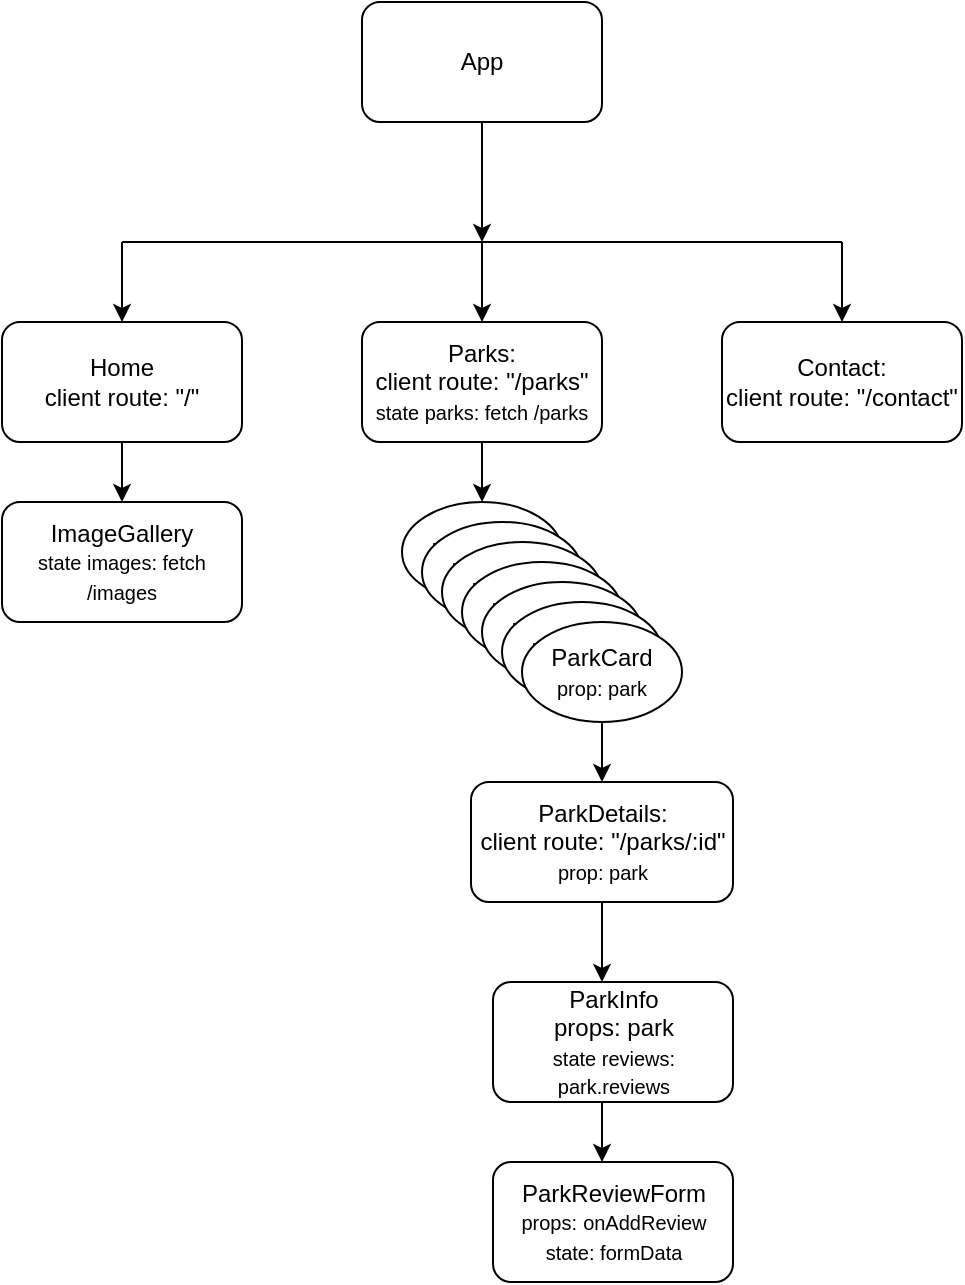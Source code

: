<mxfile>
    <diagram name="Page-1" id="hoCVPFIHtCYCNbDTjegN">
        <mxGraphModel dx="246" dy="376" grid="1" gridSize="10" guides="1" tooltips="1" connect="1" arrows="1" fold="1" page="1" pageScale="1" pageWidth="850" pageHeight="1100" math="0" shadow="0">
            <root>
                <mxCell id="0"/>
                <mxCell id="1" parent="0"/>
                <mxCell id="GsgR1pGMC72x6-u9tPVT-1" value="App" style="rounded=1;whiteSpace=wrap;html=1;" parent="1" vertex="1">
                    <mxGeometry x="360" y="40" width="120" height="60" as="geometry"/>
                </mxCell>
                <mxCell id="GsgR1pGMC72x6-u9tPVT-2" value="" style="endArrow=none;html=1;rounded=0;" parent="1" edge="1">
                    <mxGeometry width="50" height="50" relative="1" as="geometry">
                        <mxPoint x="240" y="160" as="sourcePoint"/>
                        <mxPoint x="600" y="160" as="targetPoint"/>
                    </mxGeometry>
                </mxCell>
                <mxCell id="GsgR1pGMC72x6-u9tPVT-3" value="" style="endArrow=classic;html=1;rounded=0;exitX=0.5;exitY=1;exitDx=0;exitDy=0;" parent="1" source="GsgR1pGMC72x6-u9tPVT-1" edge="1">
                    <mxGeometry width="50" height="50" relative="1" as="geometry">
                        <mxPoint x="400" y="410" as="sourcePoint"/>
                        <mxPoint x="420" y="160" as="targetPoint"/>
                    </mxGeometry>
                </mxCell>
                <mxCell id="GsgR1pGMC72x6-u9tPVT-13" value="" style="edgeStyle=orthogonalEdgeStyle;rounded=0;orthogonalLoop=1;jettySize=auto;html=1;" parent="1" source="GsgR1pGMC72x6-u9tPVT-4" target="GsgR1pGMC72x6-u9tPVT-12" edge="1">
                    <mxGeometry relative="1" as="geometry"/>
                </mxCell>
                <mxCell id="GsgR1pGMC72x6-u9tPVT-4" value="Home&lt;br&gt;client route: &quot;/&quot;" style="rounded=1;whiteSpace=wrap;html=1;" parent="1" vertex="1">
                    <mxGeometry x="180" y="200" width="120" height="60" as="geometry"/>
                </mxCell>
                <mxCell id="GsgR1pGMC72x6-u9tPVT-5" value="" style="endArrow=classic;html=1;rounded=0;entryX=0.5;entryY=0;entryDx=0;entryDy=0;" parent="1" target="GsgR1pGMC72x6-u9tPVT-4" edge="1">
                    <mxGeometry width="50" height="50" relative="1" as="geometry">
                        <mxPoint x="240" y="160" as="sourcePoint"/>
                        <mxPoint x="420" y="200" as="targetPoint"/>
                    </mxGeometry>
                </mxCell>
                <mxCell id="GsgR1pGMC72x6-u9tPVT-12" value="ImageGallery&lt;br&gt;&lt;font style=&quot;font-size: 10px;&quot;&gt;state images: fetch /images&lt;/font&gt;" style="whiteSpace=wrap;html=1;rounded=1;" parent="1" vertex="1">
                    <mxGeometry x="180" y="290" width="120" height="60" as="geometry"/>
                </mxCell>
                <mxCell id="GsgR1pGMC72x6-u9tPVT-18" value="" style="edgeStyle=orthogonalEdgeStyle;rounded=0;orthogonalLoop=1;jettySize=auto;html=1;" parent="1" source="GsgR1pGMC72x6-u9tPVT-14" edge="1">
                    <mxGeometry relative="1" as="geometry">
                        <mxPoint x="420.04" y="290" as="targetPoint"/>
                    </mxGeometry>
                </mxCell>
                <mxCell id="GsgR1pGMC72x6-u9tPVT-14" value="Parks:&lt;br&gt;client route: &quot;/parks&quot;&lt;br style=&quot;font-size: 11px;&quot;&gt;&lt;font size=&quot;1&quot;&gt;state parks: fetch /parks&lt;/font&gt;" style="rounded=1;whiteSpace=wrap;html=1;" parent="1" vertex="1">
                    <mxGeometry x="360" y="200" width="120" height="60" as="geometry"/>
                </mxCell>
                <mxCell id="GsgR1pGMC72x6-u9tPVT-15" value="Contact:&lt;br&gt;client route: &quot;/contact&quot;" style="rounded=1;whiteSpace=wrap;html=1;" parent="1" vertex="1">
                    <mxGeometry x="540" y="200" width="120" height="60" as="geometry"/>
                </mxCell>
                <mxCell id="GsgR1pGMC72x6-u9tPVT-16" value="" style="endArrow=classic;html=1;rounded=0;entryX=0.5;entryY=0;entryDx=0;entryDy=0;" parent="1" target="GsgR1pGMC72x6-u9tPVT-14" edge="1">
                    <mxGeometry width="50" height="50" relative="1" as="geometry">
                        <mxPoint x="420" y="160" as="sourcePoint"/>
                        <mxPoint x="430" y="170" as="targetPoint"/>
                    </mxGeometry>
                </mxCell>
                <mxCell id="GsgR1pGMC72x6-u9tPVT-19" value="ParkCard" style="ellipse;whiteSpace=wrap;html=1;" parent="1" vertex="1">
                    <mxGeometry x="380" y="290" width="80" height="50" as="geometry"/>
                </mxCell>
                <mxCell id="GsgR1pGMC72x6-u9tPVT-20" value="ParkCard" style="ellipse;whiteSpace=wrap;html=1;" parent="1" vertex="1">
                    <mxGeometry x="390" y="300" width="80" height="50" as="geometry"/>
                </mxCell>
                <mxCell id="GsgR1pGMC72x6-u9tPVT-21" value="ParkCard" style="ellipse;whiteSpace=wrap;html=1;" parent="1" vertex="1">
                    <mxGeometry x="400" y="310" width="80" height="50" as="geometry"/>
                </mxCell>
                <mxCell id="GsgR1pGMC72x6-u9tPVT-22" value="ParkCard" style="ellipse;whiteSpace=wrap;html=1;" parent="1" vertex="1">
                    <mxGeometry x="410" y="320" width="80" height="50" as="geometry"/>
                </mxCell>
                <mxCell id="GsgR1pGMC72x6-u9tPVT-23" value="ParkCard" style="ellipse;whiteSpace=wrap;html=1;" parent="1" vertex="1">
                    <mxGeometry x="420" y="330" width="80" height="50" as="geometry"/>
                </mxCell>
                <mxCell id="GsgR1pGMC72x6-u9tPVT-24" value="ParkCard" style="ellipse;whiteSpace=wrap;html=1;" parent="1" vertex="1">
                    <mxGeometry x="430" y="340" width="80" height="50" as="geometry"/>
                </mxCell>
                <mxCell id="GsgR1pGMC72x6-u9tPVT-25" value="ParkCard&lt;br style=&quot;font-size: 11px;&quot;&gt;&lt;font size=&quot;1&quot;&gt;prop: park&lt;/font&gt;" style="ellipse;whiteSpace=wrap;html=1;" parent="1" vertex="1">
                    <mxGeometry x="440" y="350" width="80" height="50" as="geometry"/>
                </mxCell>
                <mxCell id="GsgR1pGMC72x6-u9tPVT-26" value="" style="endArrow=classic;html=1;rounded=0;entryX=0.5;entryY=0;entryDx=0;entryDy=0;" parent="1" target="GsgR1pGMC72x6-u9tPVT-15" edge="1">
                    <mxGeometry width="50" height="50" relative="1" as="geometry">
                        <mxPoint x="600" y="160" as="sourcePoint"/>
                        <mxPoint x="430" y="170" as="targetPoint"/>
                    </mxGeometry>
                </mxCell>
                <mxCell id="GsgR1pGMC72x6-u9tPVT-27" value="" style="endArrow=classic;html=1;rounded=0;exitX=0.5;exitY=1;exitDx=0;exitDy=0;" parent="1" source="GsgR1pGMC72x6-u9tPVT-25" edge="1">
                    <mxGeometry width="50" height="50" relative="1" as="geometry">
                        <mxPoint x="380" y="220" as="sourcePoint"/>
                        <mxPoint x="480" y="430" as="targetPoint"/>
                    </mxGeometry>
                </mxCell>
                <mxCell id="GsgR1pGMC72x6-u9tPVT-47" value="" style="edgeStyle=orthogonalEdgeStyle;rounded=0;orthogonalLoop=1;jettySize=auto;html=1;" parent="1" source="GsgR1pGMC72x6-u9tPVT-29" target="GsgR1pGMC72x6-u9tPVT-46" edge="1">
                    <mxGeometry relative="1" as="geometry">
                        <Array as="points">
                            <mxPoint x="480" y="610"/>
                            <mxPoint x="480" y="610"/>
                        </Array>
                    </mxGeometry>
                </mxCell>
                <mxCell id="GsgR1pGMC72x6-u9tPVT-29" value="ParkInfo&lt;br&gt;props: park&lt;br style=&quot;font-size: 11px;&quot;&gt;&lt;font size=&quot;1&quot;&gt;state reviews: park.reviews&lt;/font&gt;" style="rounded=1;whiteSpace=wrap;html=1;" parent="1" vertex="1">
                    <mxGeometry x="425.5" y="530" width="120" height="60" as="geometry"/>
                </mxCell>
                <mxCell id="GsgR1pGMC72x6-u9tPVT-43" value="ParkDetails:&lt;br&gt;client route: &quot;/parks/:id&quot;&lt;br style=&quot;font-size: 10px;&quot;&gt;&lt;font size=&quot;1&quot;&gt;prop: park&lt;/font&gt;" style="rounded=1;whiteSpace=wrap;html=1;" parent="1" vertex="1">
                    <mxGeometry x="414.5" y="430" width="131" height="60" as="geometry"/>
                </mxCell>
                <mxCell id="GsgR1pGMC72x6-u9tPVT-45" value="" style="endArrow=classic;html=1;rounded=0;exitX=0.5;exitY=1;exitDx=0;exitDy=0;" parent="1" source="GsgR1pGMC72x6-u9tPVT-43" edge="1">
                    <mxGeometry width="50" height="50" relative="1" as="geometry">
                        <mxPoint x="430" y="460" as="sourcePoint"/>
                        <mxPoint x="480" y="530" as="targetPoint"/>
                    </mxGeometry>
                </mxCell>
                <mxCell id="GsgR1pGMC72x6-u9tPVT-46" value="ParkReviewForm&lt;br style=&quot;font-size: 11px;&quot;&gt;&lt;font size=&quot;1&quot; style=&quot;&quot;&gt;props:&lt;/font&gt;&lt;font style=&quot;font-size: 11px;&quot;&gt; &lt;/font&gt;&lt;font style=&quot;&quot;&gt;&lt;font style=&quot;font-size: 10px;&quot;&gt;onAddReview&lt;/font&gt;&lt;br&gt;&lt;/font&gt;&lt;font size=&quot;1&quot;&gt;state: formData&lt;/font&gt;" style="whiteSpace=wrap;html=1;rounded=1;" parent="1" vertex="1">
                    <mxGeometry x="425.5" y="620" width="120" height="60" as="geometry"/>
                </mxCell>
            </root>
        </mxGraphModel>
    </diagram>
</mxfile>